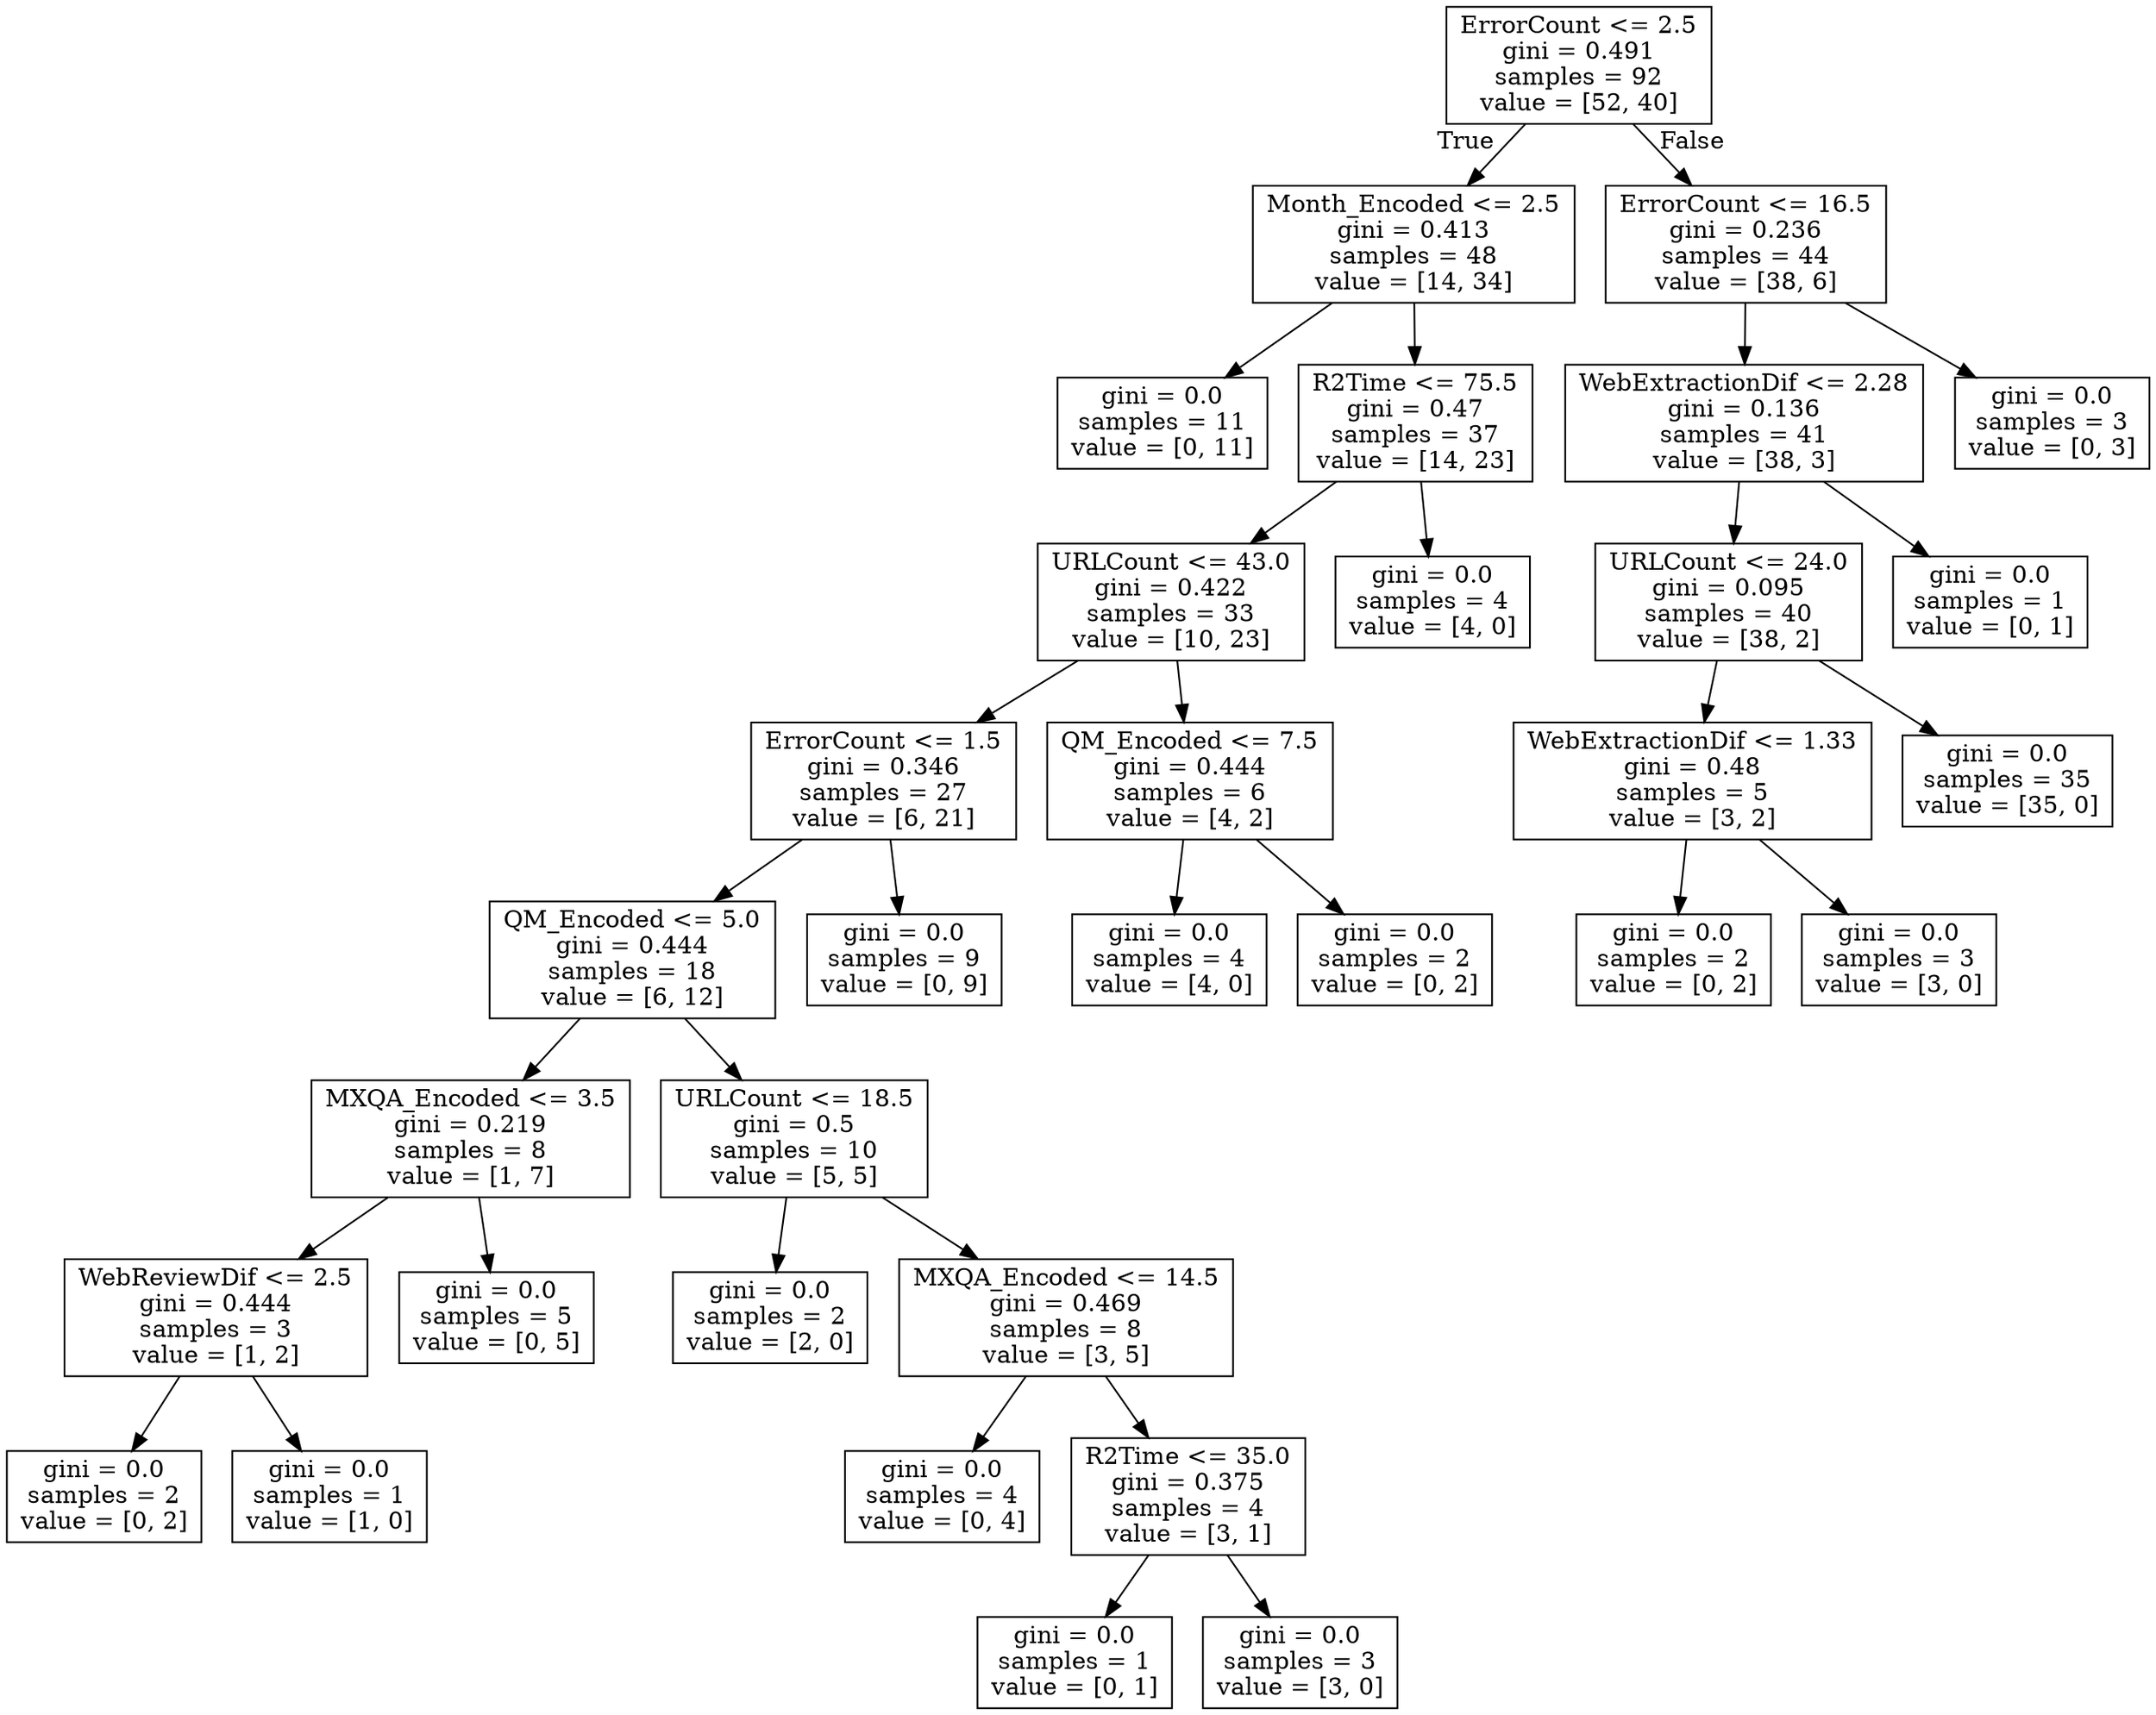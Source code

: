 digraph Tree {
node [shape=box] ;
0 [label="ErrorCount <= 2.5\ngini = 0.491\nsamples = 92\nvalue = [52, 40]"] ;
1 [label="Month_Encoded <= 2.5\ngini = 0.413\nsamples = 48\nvalue = [14, 34]"] ;
0 -> 1 [labeldistance=2.5, labelangle=45, headlabel="True"] ;
2 [label="gini = 0.0\nsamples = 11\nvalue = [0, 11]"] ;
1 -> 2 ;
3 [label="R2Time <= 75.5\ngini = 0.47\nsamples = 37\nvalue = [14, 23]"] ;
1 -> 3 ;
4 [label="URLCount <= 43.0\ngini = 0.422\nsamples = 33\nvalue = [10, 23]"] ;
3 -> 4 ;
5 [label="ErrorCount <= 1.5\ngini = 0.346\nsamples = 27\nvalue = [6, 21]"] ;
4 -> 5 ;
6 [label="QM_Encoded <= 5.0\ngini = 0.444\nsamples = 18\nvalue = [6, 12]"] ;
5 -> 6 ;
7 [label="MXQA_Encoded <= 3.5\ngini = 0.219\nsamples = 8\nvalue = [1, 7]"] ;
6 -> 7 ;
8 [label="WebReviewDif <= 2.5\ngini = 0.444\nsamples = 3\nvalue = [1, 2]"] ;
7 -> 8 ;
9 [label="gini = 0.0\nsamples = 2\nvalue = [0, 2]"] ;
8 -> 9 ;
10 [label="gini = 0.0\nsamples = 1\nvalue = [1, 0]"] ;
8 -> 10 ;
11 [label="gini = 0.0\nsamples = 5\nvalue = [0, 5]"] ;
7 -> 11 ;
12 [label="URLCount <= 18.5\ngini = 0.5\nsamples = 10\nvalue = [5, 5]"] ;
6 -> 12 ;
13 [label="gini = 0.0\nsamples = 2\nvalue = [2, 0]"] ;
12 -> 13 ;
14 [label="MXQA_Encoded <= 14.5\ngini = 0.469\nsamples = 8\nvalue = [3, 5]"] ;
12 -> 14 ;
15 [label="gini = 0.0\nsamples = 4\nvalue = [0, 4]"] ;
14 -> 15 ;
16 [label="R2Time <= 35.0\ngini = 0.375\nsamples = 4\nvalue = [3, 1]"] ;
14 -> 16 ;
17 [label="gini = 0.0\nsamples = 1\nvalue = [0, 1]"] ;
16 -> 17 ;
18 [label="gini = 0.0\nsamples = 3\nvalue = [3, 0]"] ;
16 -> 18 ;
19 [label="gini = 0.0\nsamples = 9\nvalue = [0, 9]"] ;
5 -> 19 ;
20 [label="QM_Encoded <= 7.5\ngini = 0.444\nsamples = 6\nvalue = [4, 2]"] ;
4 -> 20 ;
21 [label="gini = 0.0\nsamples = 4\nvalue = [4, 0]"] ;
20 -> 21 ;
22 [label="gini = 0.0\nsamples = 2\nvalue = [0, 2]"] ;
20 -> 22 ;
23 [label="gini = 0.0\nsamples = 4\nvalue = [4, 0]"] ;
3 -> 23 ;
24 [label="ErrorCount <= 16.5\ngini = 0.236\nsamples = 44\nvalue = [38, 6]"] ;
0 -> 24 [labeldistance=2.5, labelangle=-45, headlabel="False"] ;
25 [label="WebExtractionDif <= 2.28\ngini = 0.136\nsamples = 41\nvalue = [38, 3]"] ;
24 -> 25 ;
26 [label="URLCount <= 24.0\ngini = 0.095\nsamples = 40\nvalue = [38, 2]"] ;
25 -> 26 ;
27 [label="WebExtractionDif <= 1.33\ngini = 0.48\nsamples = 5\nvalue = [3, 2]"] ;
26 -> 27 ;
28 [label="gini = 0.0\nsamples = 2\nvalue = [0, 2]"] ;
27 -> 28 ;
29 [label="gini = 0.0\nsamples = 3\nvalue = [3, 0]"] ;
27 -> 29 ;
30 [label="gini = 0.0\nsamples = 35\nvalue = [35, 0]"] ;
26 -> 30 ;
31 [label="gini = 0.0\nsamples = 1\nvalue = [0, 1]"] ;
25 -> 31 ;
32 [label="gini = 0.0\nsamples = 3\nvalue = [0, 3]"] ;
24 -> 32 ;
}